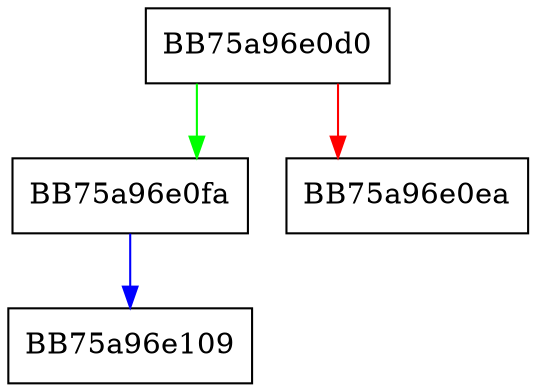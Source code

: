 digraph invoke {
  node [shape="box"];
  graph [splines=ortho];
  BB75a96e0d0 -> BB75a96e0fa [color="green"];
  BB75a96e0d0 -> BB75a96e0ea [color="red"];
  BB75a96e0fa -> BB75a96e109 [color="blue"];
}
